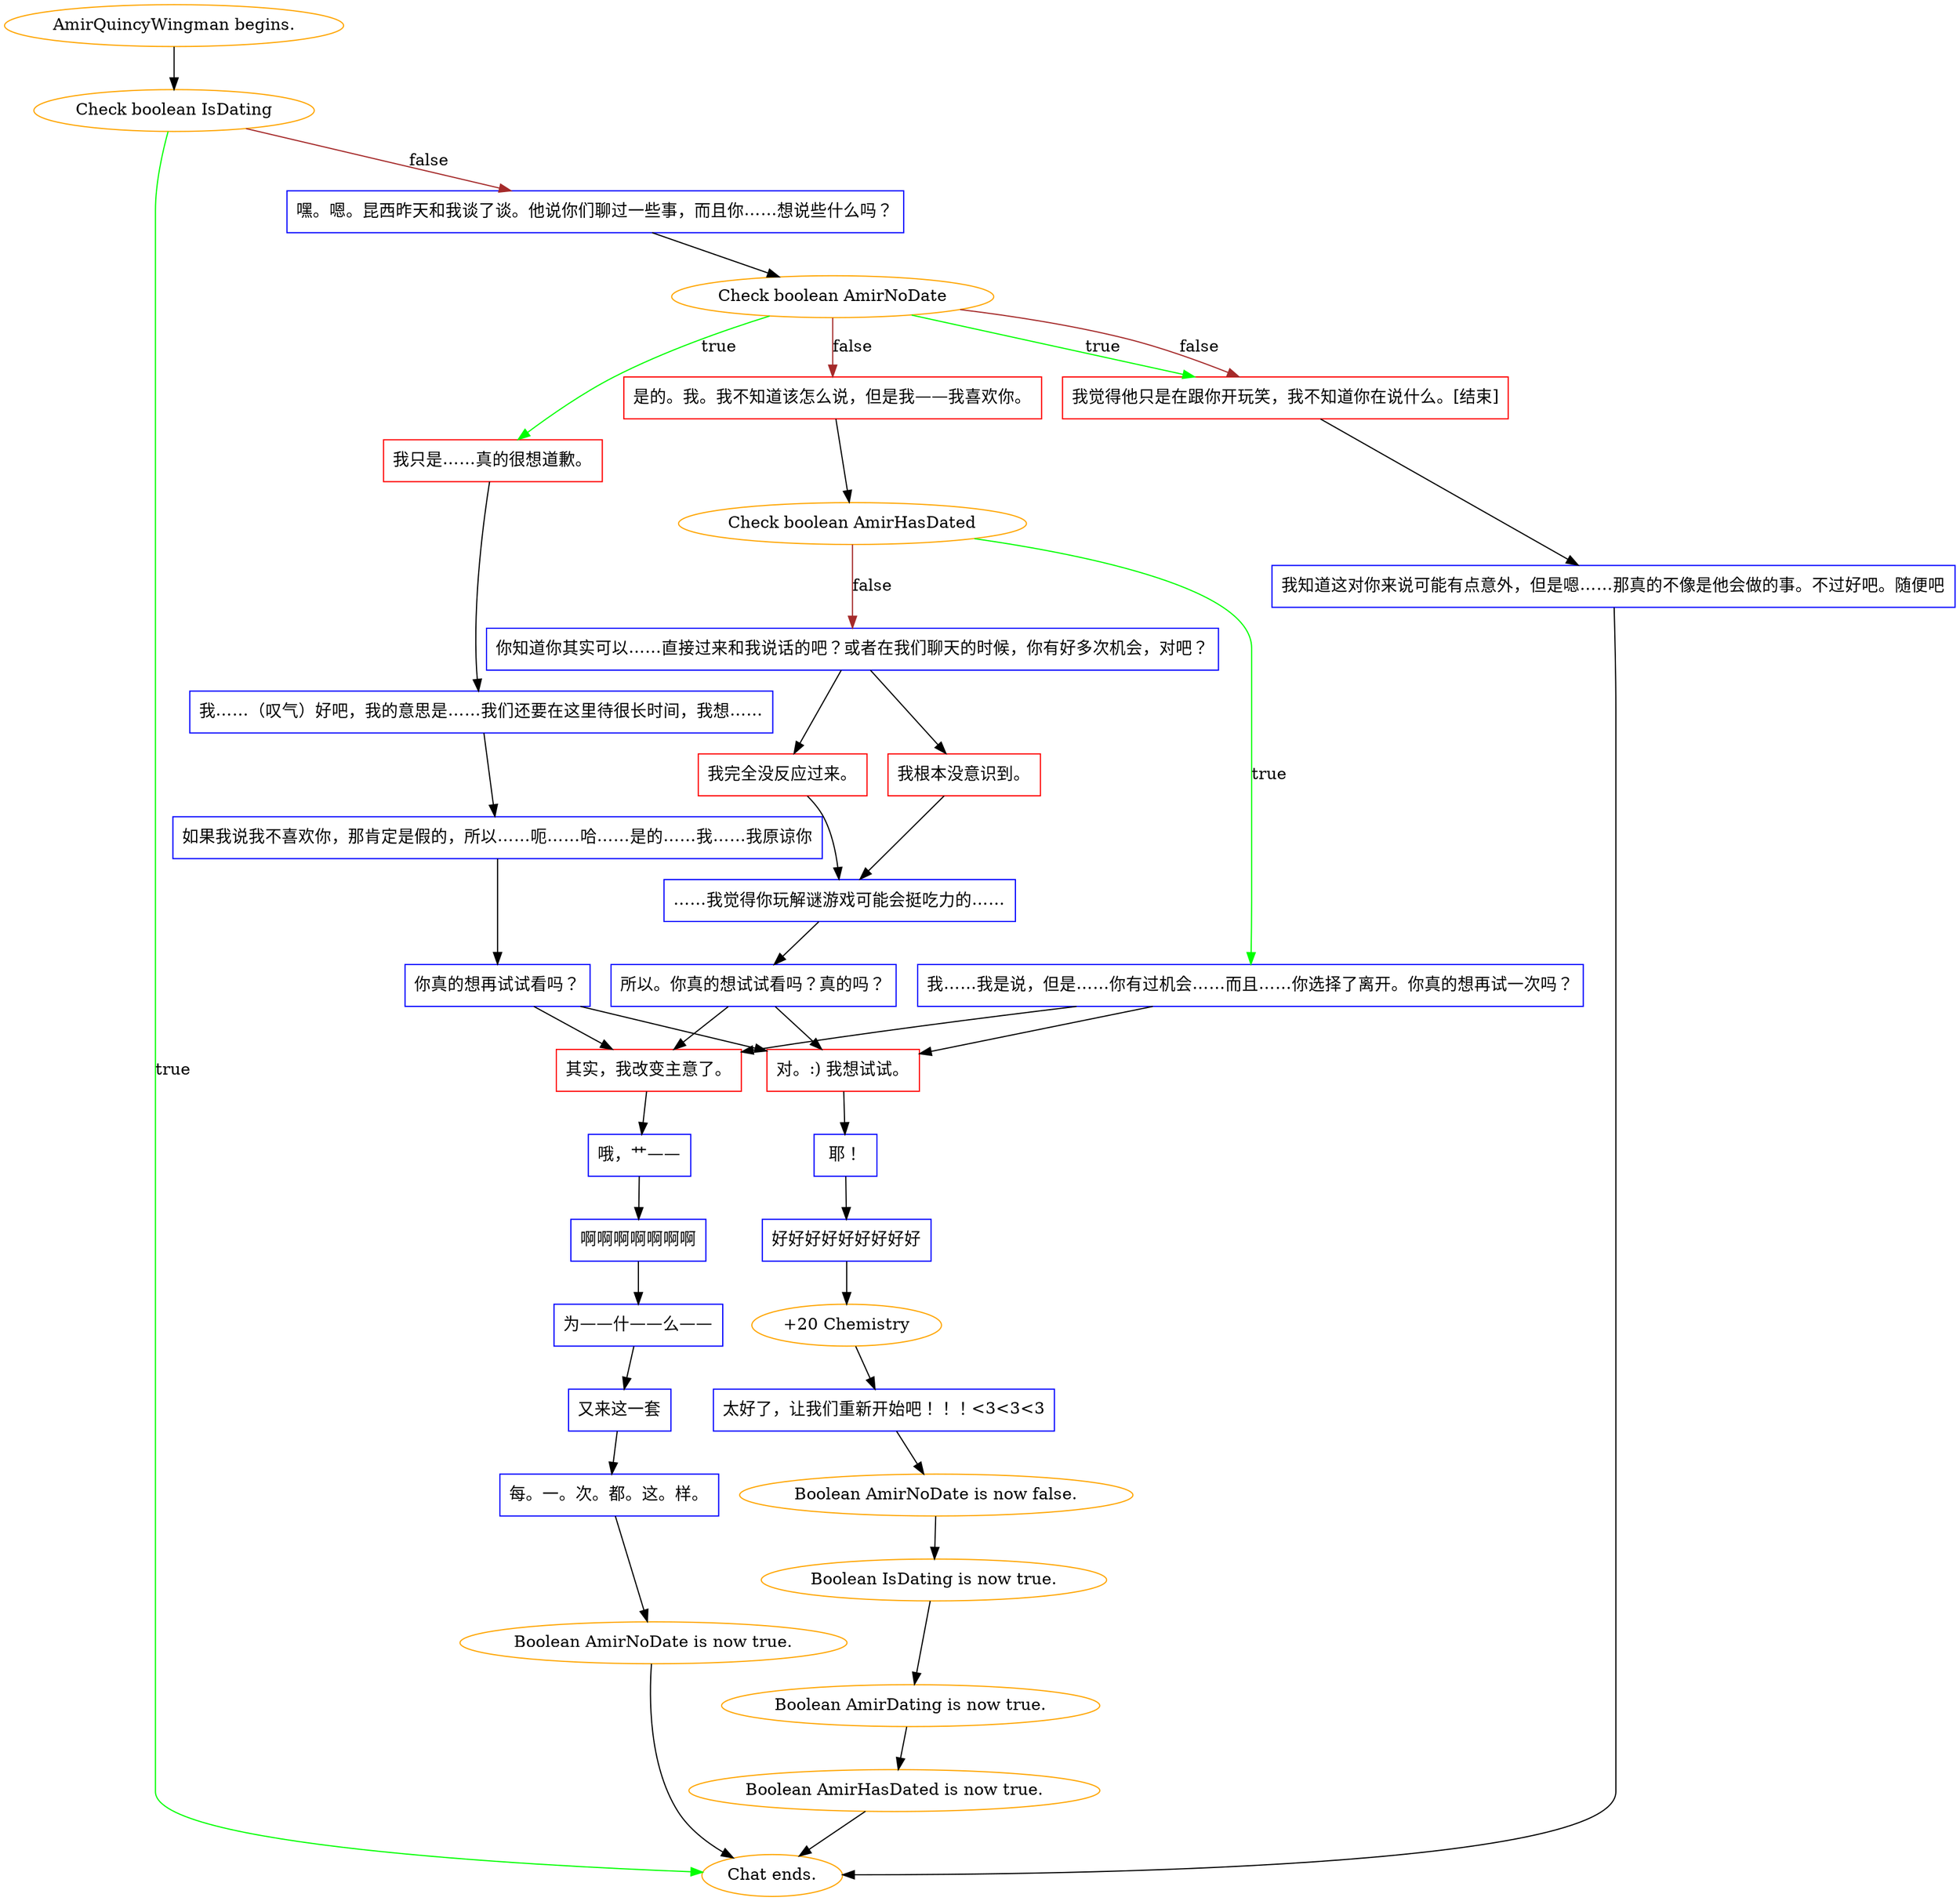 digraph {
	"AmirQuincyWingman begins." [color=orange];
		"AmirQuincyWingman begins." -> j724089190;
	j724089190 [label="Check boolean IsDating",color=orange];
		j724089190 -> "Chat ends." [label=true,color=green];
		j724089190 -> j2822061199 [label=false,color=brown];
	"Chat ends." [color=orange];
	j2822061199 [label="嘿。嗯。昆西昨天和我谈了谈。他说你们聊过一些事，而且你……想说些什么吗？",shape=box,color=blue];
		j2822061199 -> j1713116651;
	j1713116651 [label="Check boolean AmirNoDate",color=orange];
		j1713116651 -> j1870898810 [label=true,color=green];
		j1713116651 -> j2568471103 [label=true,color=green];
		j1713116651 -> j2128630707 [label=false,color=brown];
		j1713116651 -> j2568471103 [label=false,color=brown];
	j1870898810 [label="我只是……真的很想道歉。",shape=box,color=red];
		j1870898810 -> j882652380;
	j2568471103 [label="我觉得他只是在跟你开玩笑，我不知道你在说什么。[结束]",shape=box,color=red];
		j2568471103 -> j1862503811;
	j2128630707 [label="是的。我。我不知道该怎么说，但是我——我喜欢你。",shape=box,color=red];
		j2128630707 -> j3450431594;
	j882652380 [label="我……（叹气）好吧，我的意思是……我们还要在这里待很长时间，我想……",shape=box,color=blue];
		j882652380 -> j526721093;
	j1862503811 [label="我知道这对你来说可能有点意外，但是嗯……那真的不像是他会做的事。不过好吧。随便吧",shape=box,color=blue];
		j1862503811 -> "Chat ends.";
	j3450431594 [label="Check boolean AmirHasDated",color=orange];
		j3450431594 -> j583040827 [label=true,color=green];
		j3450431594 -> j2010603894 [label=false,color=brown];
	j526721093 [label="如果我说我不喜欢你，那肯定是假的，所以……呃……哈……是的……我……我原谅你",shape=box,color=blue];
		j526721093 -> j1328158648;
	j583040827 [label="我……我是说，但是……你有过机会……而且……你选择了离开。你真的想再试一次吗？",shape=box,color=blue];
		j583040827 -> j1287870590;
		j583040827 -> j2686825975;
	j2010603894 [label="你知道你其实可以……直接过来和我说话的吧？或者在我们聊天的时候，你有好多次机会，对吧？",shape=box,color=blue];
		j2010603894 -> j1212126865;
		j2010603894 -> j1717781334;
	j1328158648 [label="你真的想再试试看吗？",shape=box,color=blue];
		j1328158648 -> j1287870590;
		j1328158648 -> j2686825975;
	j1287870590 [label="对。:) 我想试试。",shape=box,color=red];
		j1287870590 -> j1510643615;
	j2686825975 [label="其实，我改变主意了。",shape=box,color=red];
		j2686825975 -> j2030007698;
	j1212126865 [label="我根本没意识到。",shape=box,color=red];
		j1212126865 -> j3177974880;
	j1717781334 [label="我完全没反应过来。",shape=box,color=red];
		j1717781334 -> j3177974880;
	j1510643615 [label="耶！",shape=box,color=blue];
		j1510643615 -> j2970346869;
	j2030007698 [label="哦，艹——",shape=box,color=blue];
		j2030007698 -> j4289478192;
	j3177974880 [label="……我觉得你玩解谜游戏可能会挺吃力的……",shape=box,color=blue];
		j3177974880 -> j131649259;
	j2970346869 [label="好好好好好好好好好",shape=box,color=blue];
		j2970346869 -> j1839223922;
	j4289478192 [label="啊啊啊啊啊啊啊",shape=box,color=blue];
		j4289478192 -> j3001572916;
	j131649259 [label="所以。你真的想试试看吗？真的吗？",shape=box,color=blue];
		j131649259 -> j1287870590;
		j131649259 -> j2686825975;
	j1839223922 [label="+20 Chemistry",color=orange];
		j1839223922 -> j4046785167;
	j3001572916 [label="为——什——么——",shape=box,color=blue];
		j3001572916 -> j1488666121;
	j4046785167 [label="太好了，让我们重新开始吧！！！<3<3<3",shape=box,color=blue];
		j4046785167 -> j1208662821;
	j1488666121 [label="又来这一套",shape=box,color=blue];
		j1488666121 -> j200963923;
	j1208662821 [label="Boolean AmirNoDate is now false.",color=orange];
		j1208662821 -> j218661509;
	j200963923 [label="每。一。次。都。这。样。",shape=box,color=blue];
		j200963923 -> j1438323710;
	j218661509 [label="Boolean IsDating is now true.",color=orange];
		j218661509 -> j2815014746;
	j1438323710 [label="Boolean AmirNoDate is now true.",color=orange];
		j1438323710 -> "Chat ends.";
	j2815014746 [label="Boolean AmirDating is now true.",color=orange];
		j2815014746 -> j912964709;
	j912964709 [label="Boolean AmirHasDated is now true.",color=orange];
		j912964709 -> "Chat ends.";
}